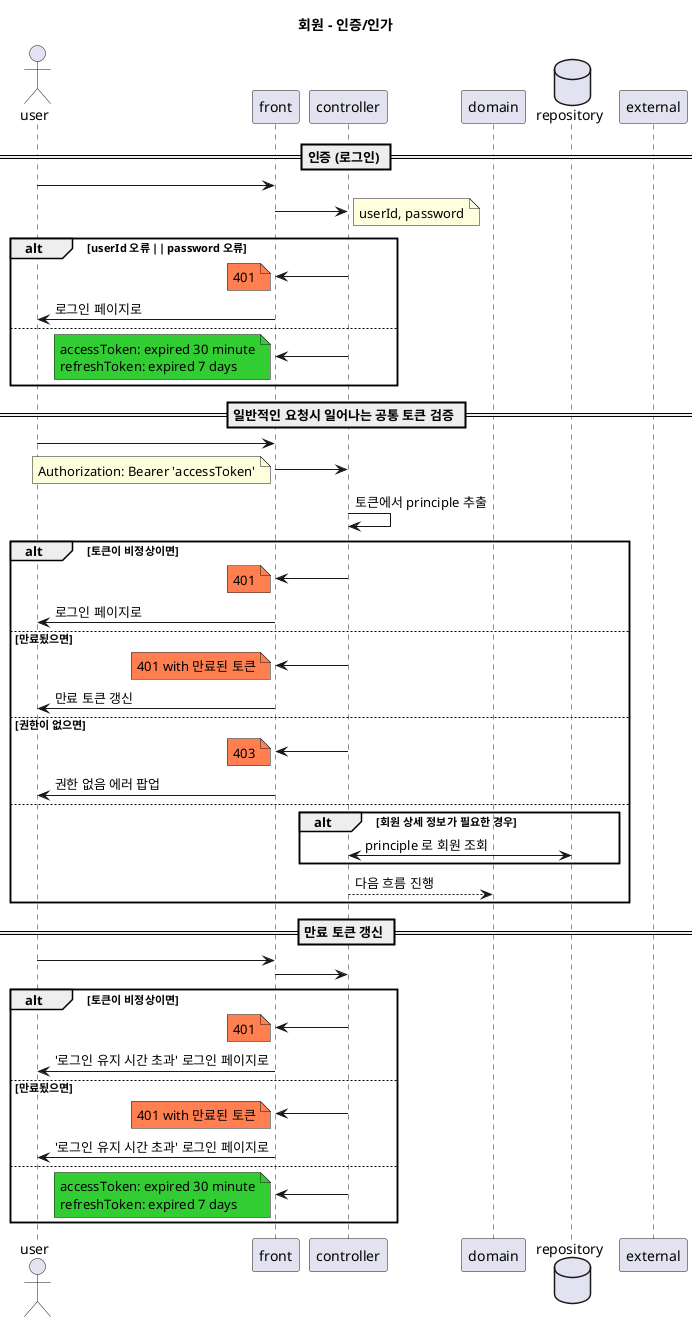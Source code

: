 @startuml

title <b> 회원 - 인증/인가 </b>

actor user
participant front
participant controller
participant domain
database repository
participant external

== 인증 (로그인) ==
user -> front
front -> controller
note right: userId, password
alt userId 오류 || password 오류
  front <- controller
  note left #Coral: 401
  user <- front: 로그인 페이지로
else
  front <- controller
  note left #LimeGreen: accessToken: expired 30 minute\nrefreshToken: expired 7 days
end

== 일반적인 요청시 일어나는 공통 토큰 검증 ==
user -> front
front -> controller
note left: Authorization: Bearer 'accessToken'
controller -> controller: 토큰에서 principle 추출

alt 토큰이 비정상이면
  front <- controller
  note left #Coral: 401
  user <- front: 로그인 페이지로
else 만료됬으면
  front <- controller
  note left #Coral: 401 with 만료된 토큰
  user <- front: 만료 토큰 갱신
else 권한이 없으면
  front <- controller
  note left #Coral: 403
  user <- front: 권한 없음 에러 팝업
else
  alt 회원 상세 정보가 필요한 경우
  controller <-> repository: principle 로 회원 조회
  end
  controller --> domain: 다음 흐름 진행
end

== 만료 토큰 갱신 ==
user -> front
front -> controller
alt 토큰이 비정상이면
  front <- controller
  note left #Coral: 401
  user <- front: '로그인 유지 시간 초과' 로그인 페이지로
else 만료됬으면
  front <- controller
  note left #Coral: 401 with 만료된 토큰
  user <- front: '로그인 유지 시간 초과' 로그인 페이지로
else
  front <- controller
  note left #LimeGreen: accessToken: expired 30 minute\nrefreshToken: expired 7 days
end

@enduml
